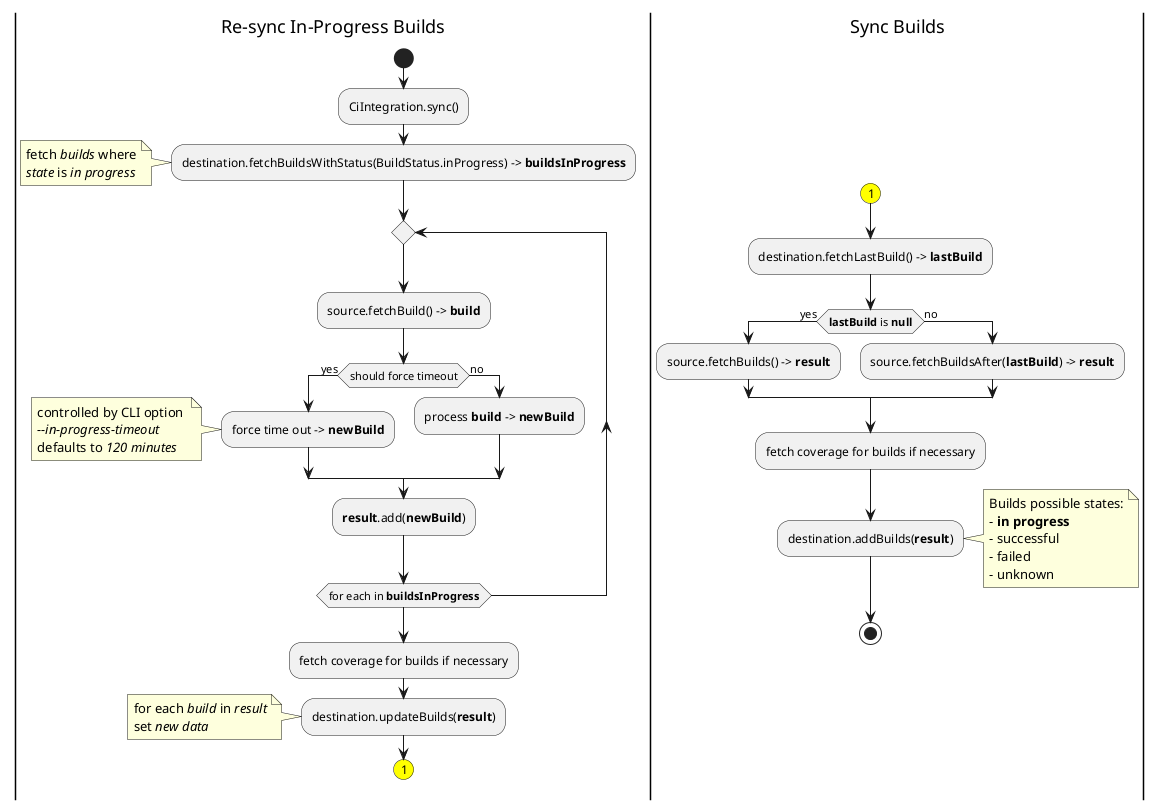 @startuml sync_algorithm_activity_diagram
'https://plantuml.com/activity-diagram-beta
skinparam ConditionEndStyle hline

|Re-sync In-Progress Builds|
split
-[hidden]->

    start
    :CiIntegration.sync();
    :destination.fetchBuildsWithStatus(BuildStatus.inProgress) -> **buildsInProgress**;
    note left
        fetch //builds// where
        //state// is //in progress//
    end note

    repeat
        :source.fetchBuild() -> **build**;

        if (should force timeout) then (yes) 
            :force time out -> **newBuild**;
            note left
                controlled by CLI option 
                //--in-progress-timeout//
                defaults to //120 minutes//
            end note
        else (no)
            :process **build** -> **newBuild**;
        endif

        :**result**.add(**newBuild**);
    repeatwhile (for each in **buildsInProgress**)

    :fetch coverage for builds if necessary;
    :destination.updateBuilds(**result**);
    note left
        for each //build// in //result//
        set //new data//
    end note

    #yellow:(1)
    detach

|Sync Builds|
split again
-[hidden]->

    #yellow:(1)

    :destination.fetchLastBuild() -> **lastBuild**;

    if (**lastBuild** is **null**) then (yes)
        :source.fetchBuilds() -> **result**;
    else (no)
        :source.fetchBuildsAfter(**lastBuild**) -> **result**;
    endif

    :fetch coverage for builds if necessary;

    :destination.addBuilds(**result**);
    note right
        Builds possible states:
        - **in progress**
        - successful
        - failed
        - unknown
    end note

stop
end split

@enduml
